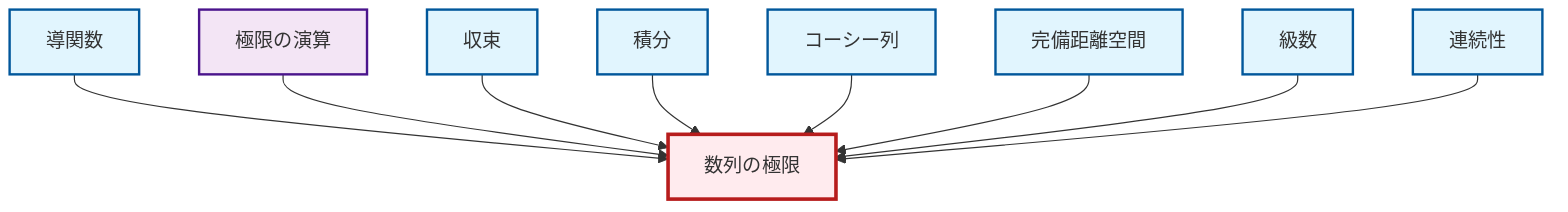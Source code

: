 graph TD
    classDef definition fill:#e1f5fe,stroke:#01579b,stroke-width:2px
    classDef theorem fill:#f3e5f5,stroke:#4a148c,stroke-width:2px
    classDef axiom fill:#fff3e0,stroke:#e65100,stroke-width:2px
    classDef example fill:#e8f5e9,stroke:#1b5e20,stroke-width:2px
    classDef current fill:#ffebee,stroke:#b71c1c,stroke-width:3px
    def-series["級数"]:::definition
    def-cauchy-sequence["コーシー列"]:::definition
    def-limit["数列の極限"]:::definition
    thm-limit-arithmetic["極限の演算"]:::theorem
    def-continuity["連続性"]:::definition
    def-convergence["収束"]:::definition
    def-derivative["導関数"]:::definition
    def-complete-metric-space["完備距離空間"]:::definition
    def-integral["積分"]:::definition
    def-derivative --> def-limit
    thm-limit-arithmetic --> def-limit
    def-convergence --> def-limit
    def-integral --> def-limit
    def-cauchy-sequence --> def-limit
    def-complete-metric-space --> def-limit
    def-series --> def-limit
    def-continuity --> def-limit
    class def-limit current